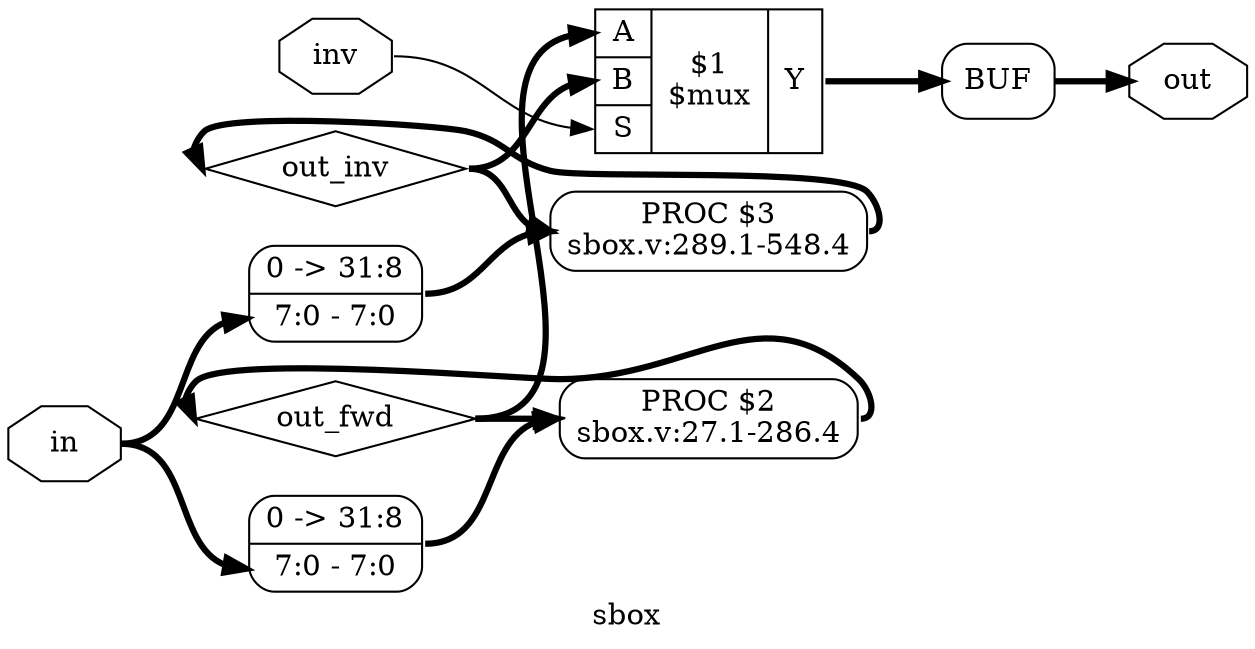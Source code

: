 digraph "sbox" {
label="sbox";
rankdir="LR";
remincross=true;
n6 [ shape=diamond, label="out_inv", color="black", fontcolor="black" ];
n7 [ shape=diamond, label="out_fwd", color="black", fontcolor="black" ];
n8 [ shape=octagon, label="out", color="black", fontcolor="black" ];
n9 [ shape=octagon, label="inv", color="black", fontcolor="black" ];
n10 [ shape=octagon, label="in", color="black", fontcolor="black" ];
c15 [ shape=record, label="{{<p11> A|<p12> B|<p13> S}|$1\n$mux|{<p14> Y}}" ];
x1 [ shape=record, style=rounded, label="0 -&gt; 31:8 |<s0> 7:0 - 7:0 " ];
p0 [shape=box, style=rounded, label="PROC $3\nsbox.v:289.1-548.4"];
x3 [ shape=record, style=rounded, label="0 -&gt; 31:8 |<s0> 7:0 - 7:0 " ];
p2 [shape=box, style=rounded, label="PROC $2\nsbox.v:27.1-286.4"];
x4 [shape=box, style=rounded, label="BUF"];
n10:e -> x1:s0:w [color="black", style="setlinewidth(3)", label=""];
n10:e -> x3:s0:w [color="black", style="setlinewidth(3)", label=""];
c15:p14:e -> x4:w:w [color="black", style="setlinewidth(3)", label=""];
p0:e -> n6:w [color="black", style="setlinewidth(3)", label=""];
n6:e -> c15:p12:w [color="black", style="setlinewidth(3)", label=""];
n6:e -> p0:w [color="black", style="setlinewidth(3)", label=""];
p2:e -> n7:w [color="black", style="setlinewidth(3)", label=""];
n7:e -> c15:p11:w [color="black", style="setlinewidth(3)", label=""];
n7:e -> p2:w [color="black", style="setlinewidth(3)", label=""];
x4:e:e -> n8:w [color="black", style="setlinewidth(3)", label=""];
n9:e -> c15:p13:w [color="black", label=""];
x1:e -> p0:w [color="black", style="setlinewidth(3)", label=""];
x3:e -> p2:w [color="black", style="setlinewidth(3)", label=""];
}
